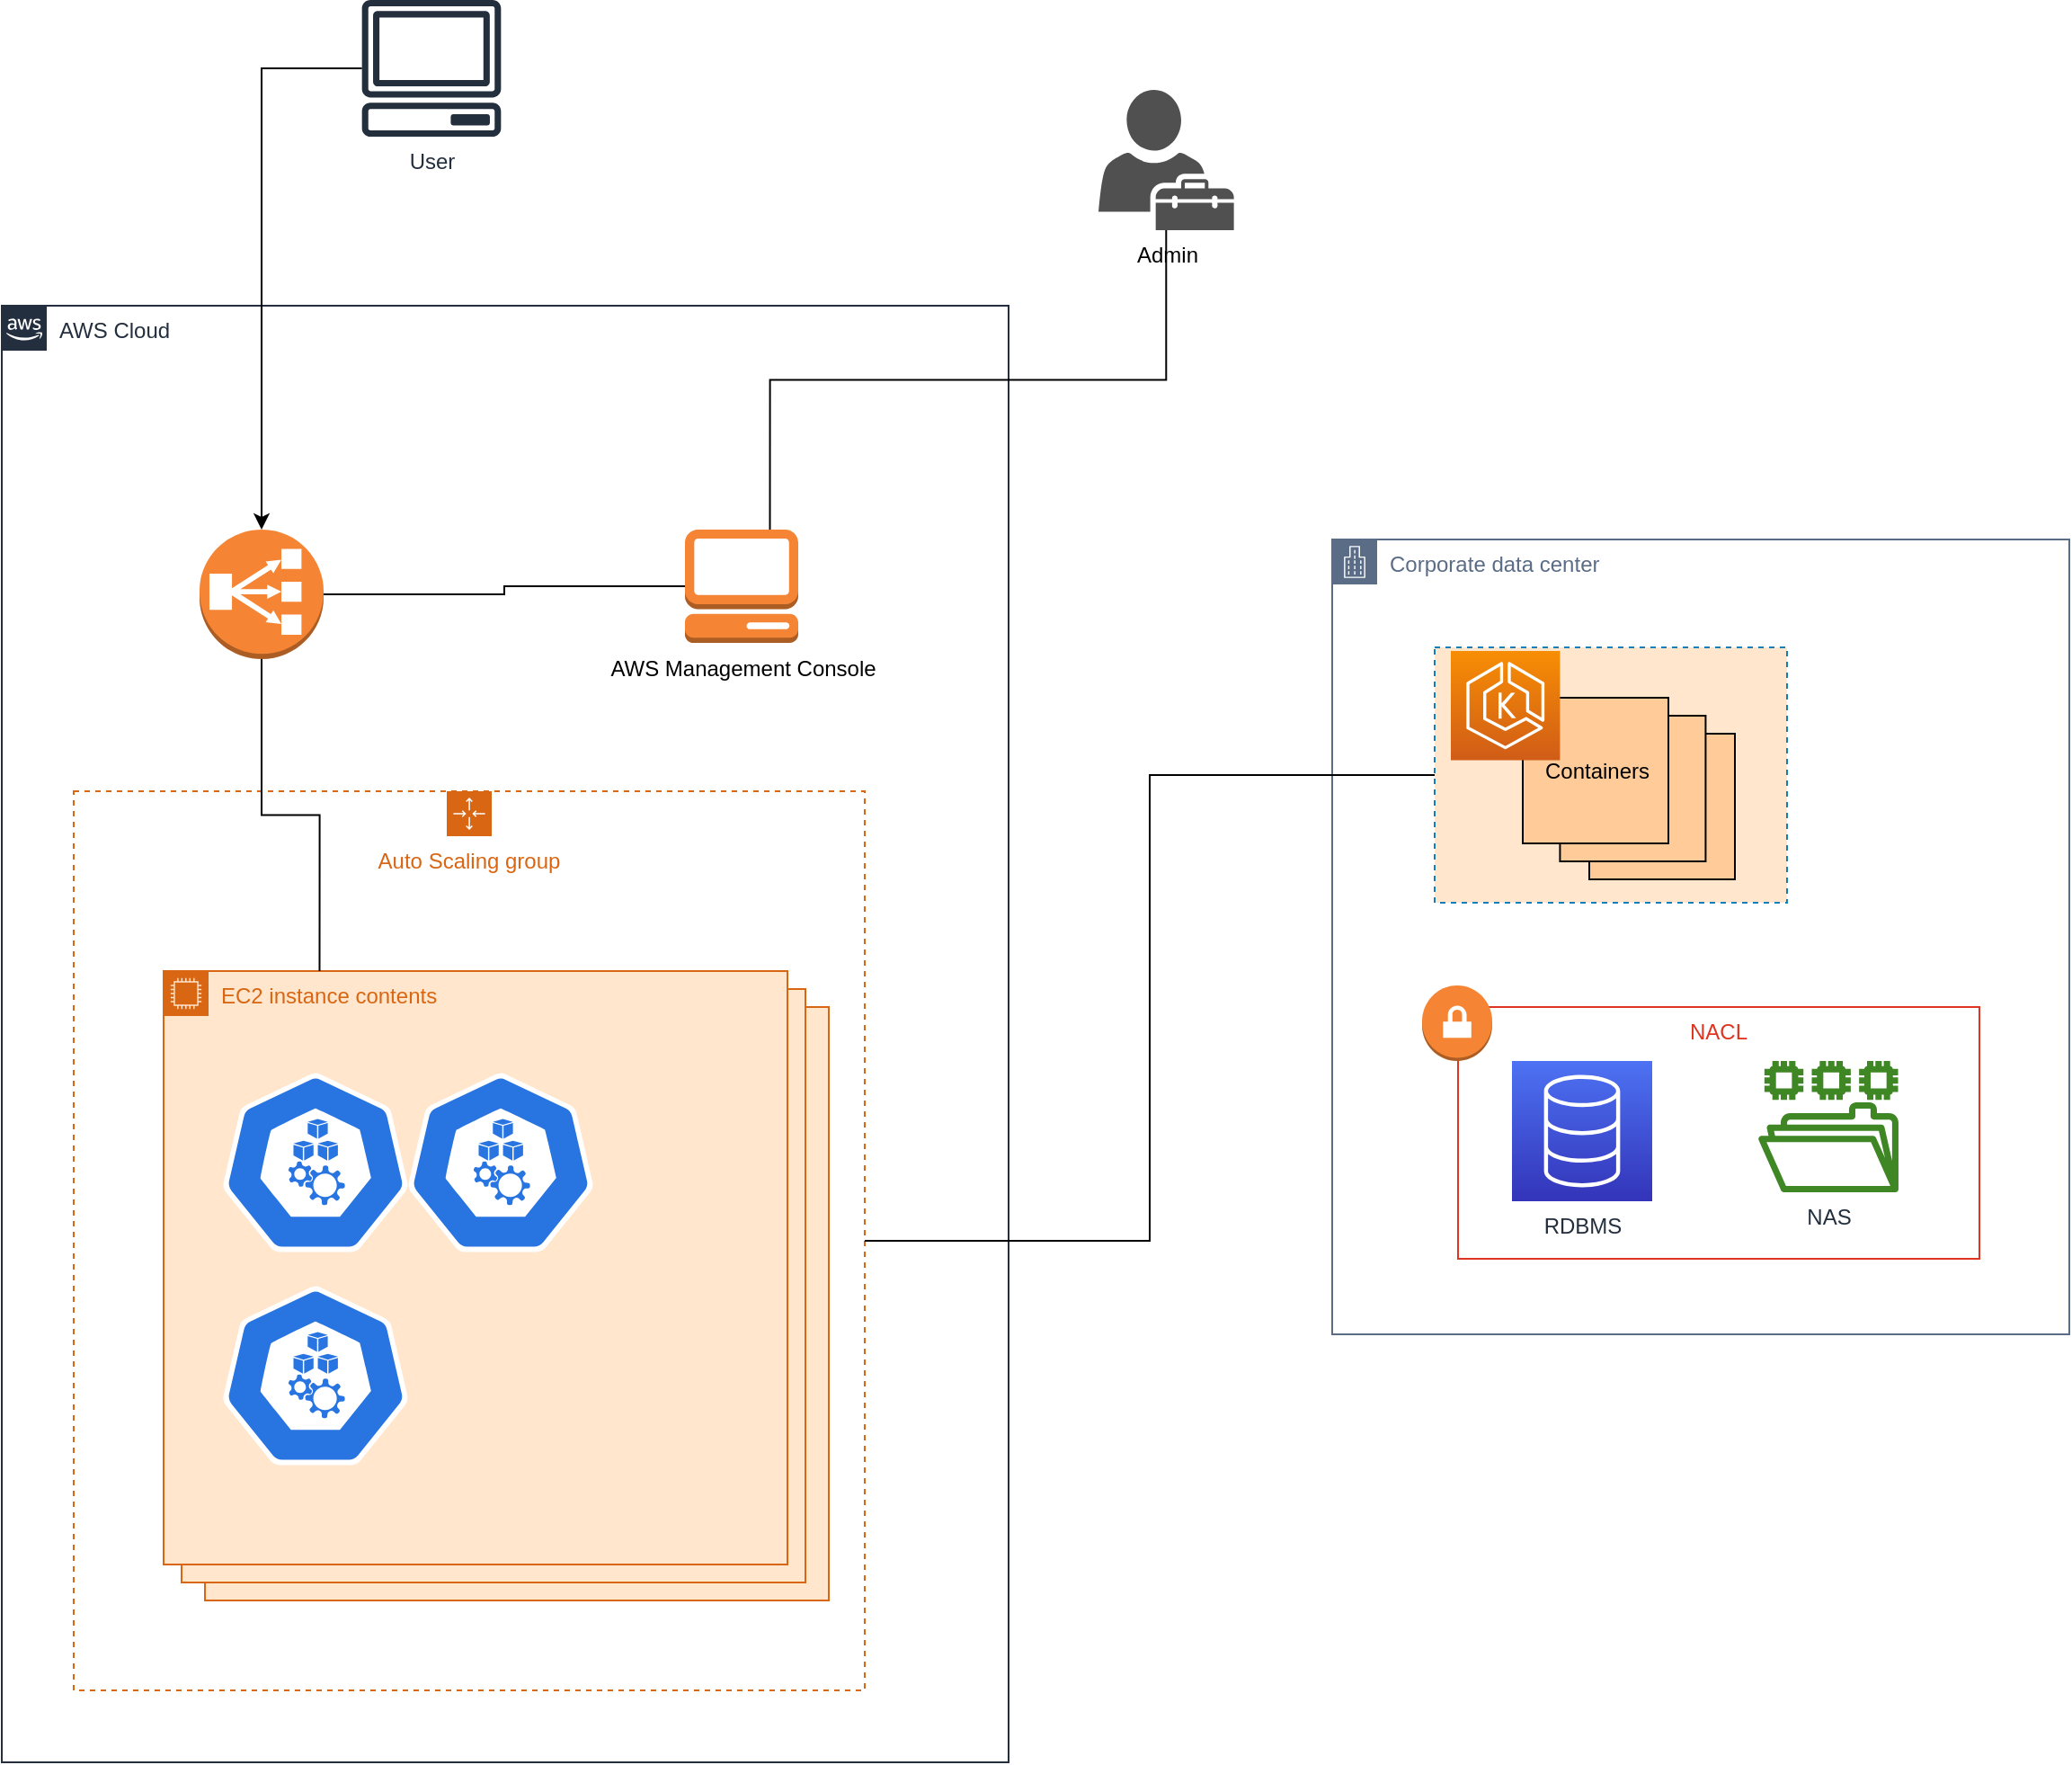 <mxfile version="17.1.2" type="github">
  <diagram id="dX92sFr738H9TGtX4DIV" name="Page-1">
    <mxGraphModel dx="1673" dy="896" grid="1" gridSize="10" guides="1" tooltips="1" connect="1" arrows="1" fold="1" page="1" pageScale="1" pageWidth="827" pageHeight="1169" math="0" shadow="0">
      <root>
        <mxCell id="0" />
        <mxCell id="1" parent="0" />
        <mxCell id="ecZtBlpuf6oP3BJnYMk2-109" value="EC2 instance contents" style="points=[[0,0],[0.25,0],[0.5,0],[0.75,0],[1,0],[1,0.25],[1,0.5],[1,0.75],[1,1],[0.75,1],[0.5,1],[0.25,1],[0,1],[0,0.75],[0,0.5],[0,0.25]];outlineConnect=0;gradientColor=none;html=1;whiteSpace=wrap;fontSize=12;fontStyle=0;container=0;pointerEvents=0;collapsible=0;recursiveResize=0;shape=mxgraph.aws4.group;grIcon=mxgraph.aws4.group_ec2_instance_contents;strokeColor=#D86613;fillColor=#FFE6CC;verticalAlign=top;align=left;spacingLeft=30;fontColor=#D86613;dashed=0;" vertex="1" parent="1">
          <mxGeometry x="223" y="660" width="347" height="330" as="geometry" />
        </mxCell>
        <mxCell id="ecZtBlpuf6oP3BJnYMk2-113" value="EC2 instance contents" style="points=[[0,0],[0.25,0],[0.5,0],[0.75,0],[1,0],[1,0.25],[1,0.5],[1,0.75],[1,1],[0.75,1],[0.5,1],[0.25,1],[0,1],[0,0.75],[0,0.5],[0,0.25]];outlineConnect=0;gradientColor=none;html=1;whiteSpace=wrap;fontSize=12;fontStyle=0;container=0;pointerEvents=0;collapsible=0;recursiveResize=0;shape=mxgraph.aws4.group;grIcon=mxgraph.aws4.group_ec2_instance_contents;strokeColor=#D86613;fillColor=#FFE6CC;verticalAlign=top;align=left;spacingLeft=30;fontColor=#D86613;dashed=0;" vertex="1" parent="1">
          <mxGeometry x="210" y="650" width="347" height="330" as="geometry" />
        </mxCell>
        <mxCell id="G4AfzQulYHPNJcX-L-j1-8" value="AWS Cloud" style="points=[[0,0],[0.25,0],[0.5,0],[0.75,0],[1,0],[1,0.25],[1,0.5],[1,0.75],[1,1],[0.75,1],[0.5,1],[0.25,1],[0,1],[0,0.75],[0,0.5],[0,0.25]];outlineConnect=0;gradientColor=none;html=1;whiteSpace=wrap;fontSize=12;fontStyle=0;container=1;pointerEvents=0;collapsible=0;recursiveResize=0;shape=mxgraph.aws4.group;grIcon=mxgraph.aws4.group_aws_cloud_alt;strokeColor=#232F3E;fillColor=none;verticalAlign=top;align=left;spacingLeft=30;fontColor=#232F3E;dashed=0;" parent="1" vertex="1">
          <mxGeometry x="110" y="270" width="560" height="810" as="geometry" />
        </mxCell>
        <mxCell id="G4AfzQulYHPNJcX-L-j1-22" value="Auto Scaling group" style="points=[[0,0],[0.25,0],[0.5,0],[0.75,0],[1,0],[1,0.25],[1,0.5],[1,0.75],[1,1],[0.75,1],[0.5,1],[0.25,1],[0,1],[0,0.75],[0,0.5],[0,0.25]];outlineConnect=0;gradientColor=none;html=1;whiteSpace=wrap;fontSize=12;fontStyle=0;container=1;pointerEvents=0;collapsible=0;recursiveResize=0;shape=mxgraph.aws4.groupCenter;grIcon=mxgraph.aws4.group_auto_scaling_group;grStroke=1;strokeColor=#D86613;fillColor=none;verticalAlign=top;align=center;fontColor=#D86613;dashed=1;spacingTop=25;" parent="G4AfzQulYHPNJcX-L-j1-8" vertex="1">
          <mxGeometry x="40" y="270" width="440" height="500" as="geometry" />
        </mxCell>
        <mxCell id="ecZtBlpuf6oP3BJnYMk2-117" value="EC2 instance contents" style="points=[[0,0],[0.25,0],[0.5,0],[0.75,0],[1,0],[1,0.25],[1,0.5],[1,0.75],[1,1],[0.75,1],[0.5,1],[0.25,1],[0,1],[0,0.75],[0,0.5],[0,0.25]];outlineConnect=0;gradientColor=none;html=1;whiteSpace=wrap;fontSize=12;fontStyle=0;container=1;pointerEvents=0;collapsible=0;recursiveResize=0;shape=mxgraph.aws4.group;grIcon=mxgraph.aws4.group_ec2_instance_contents;strokeColor=#D86613;fillColor=#FFE6CC;verticalAlign=top;align=left;spacingLeft=30;fontColor=#D86613;dashed=0;" vertex="1" parent="G4AfzQulYHPNJcX-L-j1-22">
          <mxGeometry x="50" y="100" width="347" height="330" as="geometry" />
        </mxCell>
        <mxCell id="ecZtBlpuf6oP3BJnYMk2-118" value="" style="sketch=0;html=1;dashed=0;whitespace=wrap;fillColor=#2875E2;strokeColor=#ffffff;points=[[0.005,0.63,0],[0.1,0.2,0],[0.9,0.2,0],[0.5,0,0],[0.995,0.63,0],[0.72,0.99,0],[0.5,1,0],[0.28,0.99,0]];shape=mxgraph.kubernetes.icon;prIcon=node" vertex="1" parent="ecZtBlpuf6oP3BJnYMk2-117">
          <mxGeometry x="33" y="51.5" width="103" height="110" as="geometry" />
        </mxCell>
        <mxCell id="ecZtBlpuf6oP3BJnYMk2-119" value="" style="sketch=0;html=1;dashed=0;whitespace=wrap;fillColor=#2875E2;strokeColor=#ffffff;points=[[0.005,0.63,0],[0.1,0.2,0],[0.9,0.2,0],[0.5,0,0],[0.995,0.63,0],[0.72,0.99,0],[0.5,1,0],[0.28,0.99,0]];shape=mxgraph.kubernetes.icon;prIcon=node" vertex="1" parent="ecZtBlpuf6oP3BJnYMk2-117">
          <mxGeometry x="136" y="51.5" width="103" height="110" as="geometry" />
        </mxCell>
        <mxCell id="ecZtBlpuf6oP3BJnYMk2-120" value="" style="sketch=0;html=1;dashed=0;whitespace=wrap;fillColor=#2875E2;strokeColor=#ffffff;points=[[0.005,0.63,0],[0.1,0.2,0],[0.9,0.2,0],[0.5,0,0],[0.995,0.63,0],[0.72,0.99,0],[0.5,1,0],[0.28,0.99,0]];shape=mxgraph.kubernetes.icon;prIcon=node" vertex="1" parent="ecZtBlpuf6oP3BJnYMk2-117">
          <mxGeometry x="33" y="170" width="103" height="110" as="geometry" />
        </mxCell>
        <mxCell id="ecZtBlpuf6oP3BJnYMk2-24" value="AWS Management Console" style="outlineConnect=0;dashed=0;verticalLabelPosition=bottom;verticalAlign=top;align=center;html=1;shape=mxgraph.aws3.management_console;fillColor=#F58534;gradientColor=none;" vertex="1" parent="G4AfzQulYHPNJcX-L-j1-8">
          <mxGeometry x="380" y="124.5" width="63" height="63" as="geometry" />
        </mxCell>
        <mxCell id="ecZtBlpuf6oP3BJnYMk2-55" style="edgeStyle=orthogonalEdgeStyle;rounded=0;orthogonalLoop=1;jettySize=auto;html=1;entryX=0.25;entryY=0;entryDx=0;entryDy=0;endArrow=none;endFill=0;" edge="1" parent="G4AfzQulYHPNJcX-L-j1-8" source="ecZtBlpuf6oP3BJnYMk2-25" target="ecZtBlpuf6oP3BJnYMk2-117">
          <mxGeometry relative="1" as="geometry">
            <mxPoint x="159.75" y="350" as="targetPoint" />
          </mxGeometry>
        </mxCell>
        <mxCell id="ecZtBlpuf6oP3BJnYMk2-56" style="edgeStyle=orthogonalEdgeStyle;rounded=0;orthogonalLoop=1;jettySize=auto;html=1;entryX=0;entryY=0.5;entryDx=0;entryDy=0;entryPerimeter=0;endArrow=none;endFill=0;" edge="1" parent="G4AfzQulYHPNJcX-L-j1-8" source="ecZtBlpuf6oP3BJnYMk2-25" target="ecZtBlpuf6oP3BJnYMk2-24">
          <mxGeometry relative="1" as="geometry" />
        </mxCell>
        <mxCell id="ecZtBlpuf6oP3BJnYMk2-25" value="" style="outlineConnect=0;dashed=0;verticalLabelPosition=bottom;verticalAlign=top;align=center;html=1;shape=mxgraph.aws3.classic_load_balancer;fillColor=#F58534;gradientColor=none;" vertex="1" parent="G4AfzQulYHPNJcX-L-j1-8">
          <mxGeometry x="110" y="124.5" width="69" height="72" as="geometry" />
        </mxCell>
        <mxCell id="ecZtBlpuf6oP3BJnYMk2-54" style="edgeStyle=orthogonalEdgeStyle;rounded=0;orthogonalLoop=1;jettySize=auto;html=1;" edge="1" parent="1" source="G4AfzQulYHPNJcX-L-j1-7" target="ecZtBlpuf6oP3BJnYMk2-25">
          <mxGeometry relative="1" as="geometry" />
        </mxCell>
        <mxCell id="G4AfzQulYHPNJcX-L-j1-7" value="User" style="sketch=0;outlineConnect=0;fontColor=#232F3E;gradientColor=none;fillColor=#232F3D;strokeColor=none;dashed=0;verticalLabelPosition=bottom;verticalAlign=top;align=center;html=1;fontSize=12;fontStyle=0;aspect=fixed;pointerEvents=1;shape=mxgraph.aws4.client;" parent="1" vertex="1">
          <mxGeometry x="310" y="100" width="78" height="76" as="geometry" />
        </mxCell>
        <mxCell id="G4AfzQulYHPNJcX-L-j1-16" value="Corporate data center" style="points=[[0,0],[0.25,0],[0.5,0],[0.75,0],[1,0],[1,0.25],[1,0.5],[1,0.75],[1,1],[0.75,1],[0.5,1],[0.25,1],[0,1],[0,0.75],[0,0.5],[0,0.25]];outlineConnect=0;gradientColor=none;html=1;whiteSpace=wrap;fontSize=12;fontStyle=0;container=1;pointerEvents=0;collapsible=0;recursiveResize=0;shape=mxgraph.aws4.group;grIcon=mxgraph.aws4.group_corporate_data_center;strokeColor=#5A6C86;fillColor=none;verticalAlign=top;align=left;spacingLeft=30;fontColor=#5A6C86;dashed=0;" parent="1" vertex="1">
          <mxGeometry x="850" y="400" width="410" height="442" as="geometry" />
        </mxCell>
        <mxCell id="G4AfzQulYHPNJcX-L-j1-4" value="RDBMS" style="sketch=0;points=[[0,0,0],[0.25,0,0],[0.5,0,0],[0.75,0,0],[1,0,0],[0,1,0],[0.25,1,0],[0.5,1,0],[0.75,1,0],[1,1,0],[0,0.25,0],[0,0.5,0],[0,0.75,0],[1,0.25,0],[1,0.5,0],[1,0.75,0]];outlineConnect=0;fontColor=#232F3E;gradientColor=#4D72F3;gradientDirection=north;fillColor=#3334B9;strokeColor=#ffffff;dashed=0;verticalLabelPosition=bottom;verticalAlign=top;align=center;html=1;fontSize=12;fontStyle=0;aspect=fixed;shape=mxgraph.aws4.resourceIcon;resIcon=mxgraph.aws4.database;" parent="G4AfzQulYHPNJcX-L-j1-16" vertex="1">
          <mxGeometry x="100" y="290" width="78" height="78" as="geometry" />
        </mxCell>
        <mxCell id="ecZtBlpuf6oP3BJnYMk2-30" value="NAS" style="sketch=0;outlineConnect=0;fontColor=#232F3E;gradientColor=none;fillColor=#3F8624;strokeColor=none;dashed=0;verticalLabelPosition=bottom;verticalAlign=top;align=center;html=1;fontSize=12;fontStyle=0;aspect=fixed;pointerEvents=1;shape=mxgraph.aws4.file_system;" vertex="1" parent="G4AfzQulYHPNJcX-L-j1-16">
          <mxGeometry x="237" y="290" width="78" height="73" as="geometry" />
        </mxCell>
        <mxCell id="ecZtBlpuf6oP3BJnYMk2-33" value="" style="group" vertex="1" connectable="0" parent="G4AfzQulYHPNJcX-L-j1-16">
          <mxGeometry x="50" y="248" width="310" height="152" as="geometry" />
        </mxCell>
        <mxCell id="ecZtBlpuf6oP3BJnYMk2-32" value="NACL" style="fillColor=none;strokeColor=#DD3522;verticalAlign=top;fontStyle=0;fontColor=#DD3522;" vertex="1" parent="ecZtBlpuf6oP3BJnYMk2-33">
          <mxGeometry x="20" y="12" width="290" height="140" as="geometry" />
        </mxCell>
        <mxCell id="ecZtBlpuf6oP3BJnYMk2-31" value="" style="outlineConnect=0;dashed=0;verticalLabelPosition=bottom;verticalAlign=top;align=center;html=1;shape=mxgraph.aws3.vpn_gateway;fillColor=#F58534;gradientColor=none;" vertex="1" parent="ecZtBlpuf6oP3BJnYMk2-33">
          <mxGeometry width="39" height="42" as="geometry" />
        </mxCell>
        <mxCell id="ecZtBlpuf6oP3BJnYMk2-48" value="" style="fillColor=#FFE6CC;strokeColor=#147EBA;dashed=1;verticalAlign=top;fontStyle=0;fontColor=#147EBA;" vertex="1" parent="G4AfzQulYHPNJcX-L-j1-16">
          <mxGeometry x="57" y="60" width="196" height="142" as="geometry" />
        </mxCell>
        <mxCell id="ecZtBlpuf6oP3BJnYMk2-49" value="" style="whiteSpace=wrap;html=1;aspect=fixed;fillColor=#FFCC99;gradientColor=none;" vertex="1" parent="G4AfzQulYHPNJcX-L-j1-16">
          <mxGeometry x="143" y="108" width="81" height="81" as="geometry" />
        </mxCell>
        <mxCell id="ecZtBlpuf6oP3BJnYMk2-50" value="" style="whiteSpace=wrap;html=1;aspect=fixed;fillColor=#FFCC99;gradientColor=none;" vertex="1" parent="G4AfzQulYHPNJcX-L-j1-16">
          <mxGeometry x="126.71" y="98" width="81" height="81" as="geometry" />
        </mxCell>
        <mxCell id="ecZtBlpuf6oP3BJnYMk2-51" value="" style="whiteSpace=wrap;html=1;aspect=fixed;fillColor=#FFCC99;gradientColor=none;" vertex="1" parent="G4AfzQulYHPNJcX-L-j1-16">
          <mxGeometry x="106" y="88" width="81" height="81" as="geometry" />
        </mxCell>
        <mxCell id="ecZtBlpuf6oP3BJnYMk2-52" value="Containers" style="text;html=1;align=center;verticalAlign=middle;resizable=0;points=[];autosize=1;strokeColor=none;fillColor=none;" vertex="1" parent="G4AfzQulYHPNJcX-L-j1-16">
          <mxGeometry x="111.5" y="118.5" width="70" height="20" as="geometry" />
        </mxCell>
        <mxCell id="ecZtBlpuf6oP3BJnYMk2-53" value="" style="sketch=0;points=[[0,0,0],[0.25,0,0],[0.5,0,0],[0.75,0,0],[1,0,0],[0,1,0],[0.25,1,0],[0.5,1,0],[0.75,1,0],[1,1,0],[0,0.25,0],[0,0.5,0],[0,0.75,0],[1,0.25,0],[1,0.5,0],[1,0.75,0]];outlineConnect=0;fontColor=#232F3E;gradientColor=#F78E04;gradientDirection=north;fillColor=#D05C17;strokeColor=#ffffff;dashed=0;verticalLabelPosition=bottom;verticalAlign=top;align=center;html=1;fontSize=12;fontStyle=0;aspect=fixed;shape=mxgraph.aws4.resourceIcon;resIcon=mxgraph.aws4.eks;" vertex="1" parent="G4AfzQulYHPNJcX-L-j1-16">
          <mxGeometry x="66" y="62" width="60.714" height="60.714" as="geometry" />
        </mxCell>
        <mxCell id="ecZtBlpuf6oP3BJnYMk2-23" value="Admin" style="sketch=0;pointerEvents=1;shadow=0;dashed=0;html=1;strokeColor=none;fillColor=#505050;labelPosition=center;verticalLabelPosition=bottom;verticalAlign=top;outlineConnect=0;align=center;shape=mxgraph.office.users.tenant_admin;" vertex="1" parent="1">
          <mxGeometry x="720" y="150" width="75.31" height="78" as="geometry" />
        </mxCell>
        <mxCell id="ecZtBlpuf6oP3BJnYMk2-57" style="edgeStyle=orthogonalEdgeStyle;rounded=0;orthogonalLoop=1;jettySize=auto;html=1;exitX=0.75;exitY=0;exitDx=0;exitDy=0;exitPerimeter=0;endArrow=none;endFill=0;" edge="1" parent="1" source="ecZtBlpuf6oP3BJnYMk2-24" target="ecZtBlpuf6oP3BJnYMk2-23">
          <mxGeometry relative="1" as="geometry" />
        </mxCell>
        <mxCell id="ecZtBlpuf6oP3BJnYMk2-58" style="edgeStyle=orthogonalEdgeStyle;rounded=0;orthogonalLoop=1;jettySize=auto;html=1;entryX=0;entryY=0.5;entryDx=0;entryDy=0;endArrow=none;endFill=0;" edge="1" parent="1" source="G4AfzQulYHPNJcX-L-j1-22" target="ecZtBlpuf6oP3BJnYMk2-48">
          <mxGeometry relative="1" as="geometry">
            <mxPoint x="530" y="785" as="sourcePoint" />
          </mxGeometry>
        </mxCell>
      </root>
    </mxGraphModel>
  </diagram>
</mxfile>

